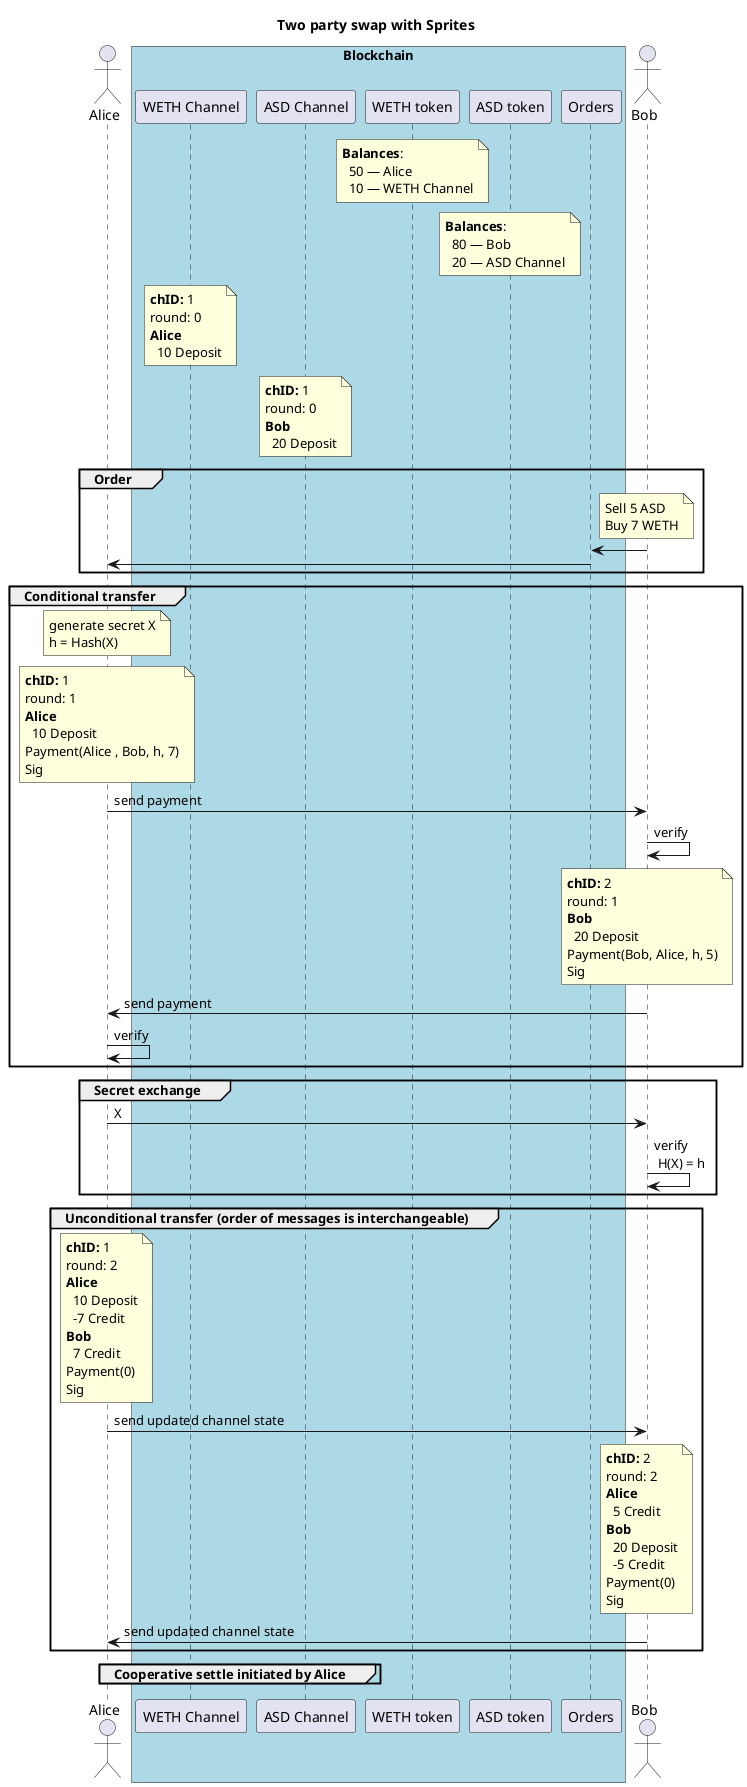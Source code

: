 @startuml
title Two party swap with Sprites
' Assume we have an open channel with sufficient deposit

actor Alice as A

box "Blockchain" #lightblue
    participant "WETH Channel" as wethch
    participant "ASD Channel" as asdch
    participant "WETH token" as weth
    participant "ASD token" as asd
    participant "Orders" as O
    end box

actor Bob as B

note over weth: **Balances**:\n  50 — Alice\n  10 — WETH Channel
note over asd: **Balances**:\n  80 — Bob\n  20 — ASD Channel

note over wethch: **chID:** 1\nround: 0\n**Alice**\n  10 Deposit

note over asdch: **chID:** 1\nround: 0\n**Bob**\n  20 Deposit

group Order
    note over B: Sell 5 ASD\nBuy 7 WETH
    B -> O:
    O -> A:
end

group Conditional transfer
    note over A: generate secret X\nh = Hash(X)
    note over A: **chID:** 1\nround: 1\n**Alice**\n  10 Deposit\nPayment(Alice , Bob, h, 7)\nSig
    A -> B: send payment
    B -> B: verify
    note over B: **chID:** 2\nround: 1\n**Bob**\n  20 Deposit\nPayment(Bob, Alice, h, 5)\nSig
    B -> A: send payment
    A -> A: verify
end

group Secret exchange
 A -> B: X
 B -> B: verify \n H(X) = h
end

group Unconditional transfer (order of messages is interchangeable)
    note over A: **chID:** 1\nround: 2\n**Alice**\n  10 Deposit\n  -7 Credit\n**Bob**\n  7 Credit\nPayment(0)\nSig

    A -> B: send updated channel state

    note over B: **chID:** 2\nround: 2\n**Alice**\n  5 Credit\n**Bob**\n  20 Deposit\n  -5 Credit\nPayment(0)\nSig
    B -> A: send updated channel state
end

group Cooperative settle initiated by Alice
end

@enduml
